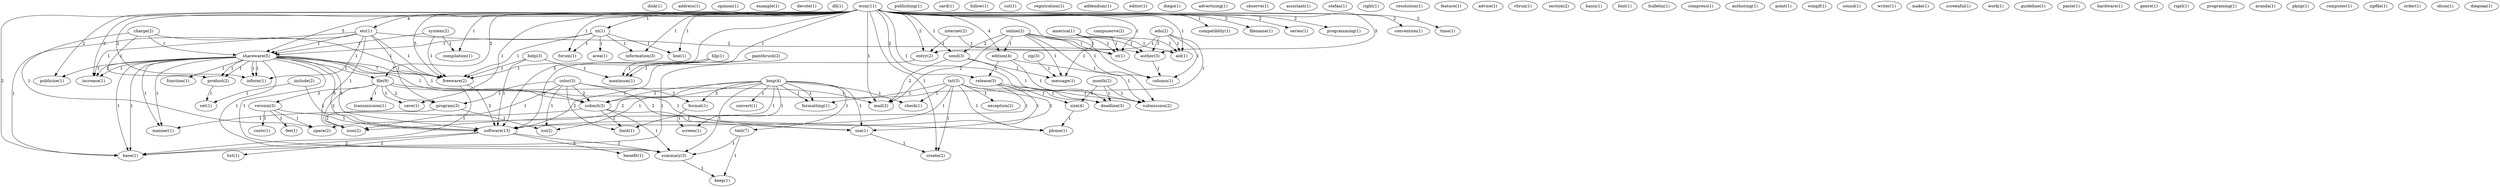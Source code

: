 digraph G {
  disk [ label="disk(1)" ];
  address [ label="address(1)" ];
  opinion [ label="opinion(1)" ];
  example [ label="example(1)" ];
  devote [ label="devote(1)" ];
  dll [ label="dll(1)" ];
  shareware [ label="shareware(2)" ];
  file [ label="file(9)" ];
  function [ label="function(1)" ];
  publicize [ label="publicize(1)" ];
  submit [ label="submit(3)" ];
  increase [ label="increase(1)" ];
  inform [ label="inform(1)" ];
  manner [ label="manner(1)" ];
  product [ label="product(2)" ];
  freeware [ label="freeware(2)" ];
  software [ label="software(13)" ];
  base [ label="base(1)" ];
  summary [ label="summary(3)" ];
  wsm [ label="wsm(11)" ];
  compatiblity [ label="compatiblity(1)" ];
  filename [ label="filename(1)" ];
  series [ label="series(1)" ];
  programming [ label="programming(1)" ];
  nt [ label="nt(1)" ];
  etc [ label="etc(1)" ];
  send [ label="send(3)" ];
  mail [ label="mail(2)" ];
  shareware [ label="shareware(5)" ];
  compilation [ label="compilation(1)" ];
  author [ label="author(3)" ];
  save [ label="save(1)" ];
  forum [ label="forum(1)" ];
  convention [ label="convention(1)" ];
  edition [ label="edition(4)" ];
  column [ label="column(1)" ];
  line [ label="line(1)" ];
  create [ label="create(2)" ];
  release [ label="release(3)" ];
  entry [ label="entry(2)" ];
  information [ label="information(3)" ];
  deadline [ label="deadline(3)" ];
  st [ label="st(1)" ];
  time [ label="time(1)" ];
  maximum [ label="maximum(1)" ];
  aid [ label="aid(1)" ];
  publishing [ label="publishing(1)" ];
  card [ label="card(1)" ];
  follow [ label="follow(1)" ];
  cut [ label="cut(1)" ];
  version [ label="version(3)" ];
  program [ label="program(3)" ];
  transmission [ label="transmission(1)" ];
  icon [ label="icon(2)" ];
  phone [ label="phone(1)" ];
  registration [ label="registration(1)" ];
  addendum [ label="addendum(1)" ];
  editor [ label="editor(1)" ];
  diego [ label="diego(1)" ];
  advertising [ label="advertising(1)" ];
  fee [ label="fee(1)" ];
  costs [ label="costs(1)" ];
  space [ label="space(2)" ];
  observe [ label="observe(1)" ];
  color [ label="color(3)" ];
  format [ label="format(1)" ];
  use [ label="use(1)" ];
  ico [ label="ico(2)" ];
  limit [ label="limit(1)" ];
  system [ label="system(2)" ];
  area [ label="area(1)" ];
  assistant [ label="assistant(1)" ];
  stefan [ label="stefan(1)" ];
  right [ label="right(1)" ];
  resolution [ label="resolution(1)" ];
  feature [ label="feature(1)" ];
  advice [ label="advice(1)" ];
  online [ label="online(2)" ];
  submission [ label="submission(2)" ];
  message [ label="message(1)" ];
  vbrun [ label="vbrun(1)" ];
  charge [ label="charge(2)" ];
  section [ label="section(2)" ];
  bmp [ label="bmp(1)" ];
  screen [ label="screen(1)" ];
  text [ label="text(7)" ];
  convert [ label="convert(1)" ];
  check [ label="check(1)" ];
  formatting [ label="formatting(1)" ];
  basis [ label="basis(1)" ];
  font [ label="font(1)" ];
  bulletin [ label="bulletin(1)" ];
  compress [ label="compress(1)" ];
  authoring [ label="authoring(1)" ];
  edu [ label="edu(2)" ];
  point [ label="point(1)" ];
  month [ label="month(2)" ];
  size [ label="size(4)" ];
  wingif [ label="wingif(1)" ];
  txt [ label="txt(3)" ];
  exception [ label="exception(2)" ];
  sound [ label="sound(1)" ];
  writer [ label="writer(1)" ];
  make [ label="make(1)" ];
  screenful [ label="screenful(1)" ];
  work [ label="work(1)" ];
  internet [ label="internet(2)" ];
  guideline [ label="guideline(1)" ];
  paste [ label="paste(1)" ];
  hardware [ label="hardware(1)" ];
  genre [ label="genre(1)" ];
  set [ label="set(1)" ];
  hlp [ label="hlp(1)" ];
  keep [ label="keep(1)" ];
  rigel [ label="rigel(1)" ];
  help [ label="help(3)" ];
  compuserve [ label="compuserve(2)" ];
  programing [ label="programing(1)" ];
  paintbrush [ label="paintbrush(2)" ];
  aranda [ label="aranda(1)" ];
  include [ label="include(2)" ];
  pkzip [ label="pkzip(1)" ];
  america [ label="america(1)" ];
  zip [ label="zip(3)" ];
  list [ label="list(1)" ];
  benefit [ label="benefit(1)" ];
  computer [ label="computer(1)" ];
  zipfile [ label="zipfile(1)" ];
  order [ label="order(1)" ];
  bmp [ label="bmp(4)" ];
  olson [ label="olson(1)" ];
  diegoaa [ label="diegoaa(1)" ];
  shareware -> file [ label="1" ];
  shareware -> function [ label="1" ];
  shareware -> publicize [ label="1" ];
  shareware -> submit [ label="1" ];
  shareware -> increase [ label="1" ];
  shareware -> inform [ label="1" ];
  shareware -> manner [ label="1" ];
  shareware -> product [ label="1" ];
  shareware -> freeware [ label="7" ];
  shareware -> software [ label="5" ];
  shareware -> base [ label="1" ];
  shareware -> summary [ label="1" ];
  wsm -> compatiblity [ label="1" ];
  wsm -> file [ label="2" ];
  wsm -> filename [ label="2" ];
  wsm -> series [ label="2" ];
  wsm -> programming [ label="2" ];
  wsm -> publicize [ label="2" ];
  wsm -> nt [ label="1" ];
  wsm -> etc [ label="4" ];
  wsm -> send [ label="1" ];
  wsm -> mail [ label="1" ];
  wsm -> shareware [ label="5" ];
  wsm -> compilation [ label="1" ];
  wsm -> author [ label="3" ];
  wsm -> save [ label="1" ];
  wsm -> forum [ label="1" ];
  wsm -> convention [ label="2" ];
  wsm -> increase [ label="2" ];
  wsm -> inform [ label="2" ];
  wsm -> edition [ label="4" ];
  wsm -> column [ label="1" ];
  wsm -> line [ label="1" ];
  wsm -> create [ label="1" ];
  wsm -> release [ label="2" ];
  wsm -> freeware [ label="5" ];
  wsm -> entry [ label="2" ];
  wsm -> information [ label="1" ];
  wsm -> deadline [ label="1" ];
  wsm -> software [ label="5" ];
  wsm -> st [ label="1" ];
  wsm -> base [ label="2" ];
  wsm -> time [ label="2" ];
  wsm -> maximum [ label="1" ];
  wsm -> aid [ label="1" ];
  file -> version [ label="3" ];
  file -> program [ label="2" ];
  file -> transmission [ label="1" ];
  file -> mail [ label="1" ];
  file -> icon [ label="2" ];
  file -> save [ label="1" ];
  file -> phone [ label="1" ];
  version -> fee [ label="1" ];
  version -> costs [ label="1" ];
  version -> space [ label="1" ];
  version -> software [ label="1" ];
  color -> program [ label="1" ];
  color -> icon [ label="1" ];
  color -> format [ label="2" ];
  color -> submit [ label="2" ];
  color -> use [ label="2" ];
  color -> ico [ label="1" ];
  color -> limit [ label="2" ];
  system -> shareware [ label="1" ];
  system -> compilation [ label="1" ];
  system -> freeware [ label="1" ];
  nt -> shareware [ label="1" ];
  nt -> forum [ label="1" ];
  nt -> area [ label="1" ];
  nt -> line [ label="1" ];
  nt -> freeware [ label="1" ];
  nt -> information [ label="1" ];
  etc -> program [ label="1" ];
  etc -> shareware [ label="1" ];
  etc -> icon [ label="1" ];
  etc -> author [ label="2" ];
  etc -> increase [ label="1" ];
  etc -> inform [ label="1" ];
  etc -> freeware [ label="1" ];
  etc -> base [ label="1" ];
  program -> icon [ label="2" ];
  program -> ico [ label="1" ];
  online -> send [ label="2" ];
  online -> mail [ label="2" ];
  online -> author [ label="1" ];
  online -> edition [ label="1" ];
  online -> column [ label="1" ];
  online -> submission [ label="1" ];
  online -> st [ label="1" ];
  online -> message [ label="1" ];
  online -> aid [ label="1" ];
  charge -> shareware [ label="1" ];
  charge -> product [ label="1" ];
  charge -> freeware [ label="1" ];
  charge -> space [ label="1" ];
  send -> mail [ label="2" ];
  send -> submission [ label="1" ];
  send -> message [ label="1" ];
  bmp -> icon [ label="2" ];
  bmp -> format [ label="3" ];
  bmp -> submit [ label="1" ];
  bmp -> screen [ label="1" ];
  bmp -> use [ label="1" ];
  bmp -> text [ label="1" ];
  bmp -> convert [ label="1" ];
  bmp -> ico [ label="1" ];
  bmp -> limit [ label="1" ];
  bmp -> summary [ label="1" ];
  bmp -> check [ label="1" ];
  bmp -> formatting [ label="1" ];
  shareware -> submit [ label="1" ];
  shareware -> increase [ label="1" ];
  shareware -> inform [ label="1" ];
  shareware -> manner [ label="1" ];
  shareware -> product [ label="1" ];
  shareware -> freeware [ label="7" ];
  shareware -> software [ label="5" ];
  shareware -> base [ label="1" ];
  shareware -> summary [ label="1" ];
  format -> screen [ label="1" ];
  edu -> submit [ label="1" ];
  edu -> author [ label="1" ];
  edu -> column [ label="1" ];
  edu -> entry [ label="1" ];
  edu -> aid [ label="1" ];
  submit -> use [ label="1" ];
  submit -> manner [ label="1" ];
  submit -> limit [ label="1" ];
  submit -> summary [ label="1" ];
  author -> column [ label="1" ];
  month -> size [ label="1" ];
  month -> submission [ label="1" ];
  month -> deadline [ label="1" ];
  txt -> size [ label="1" ];
  txt -> use [ label="1" ];
  txt -> create [ label="1" ];
  txt -> phone [ label="1" ];
  txt -> exception [ label="1" ];
  txt -> software [ label="1" ];
  txt -> check [ label="1" ];
  txt -> formatting [ label="1" ];
  size -> phone [ label="1" ];
  edition -> release [ label="2" ];
  edition -> submission [ label="1" ];
  edition -> deadline [ label="1" ];
  internet -> entry [ label="1" ];
  internet -> st [ label="1" ];
  use -> create [ label="1" ];
  release -> submission [ label="1" ];
  release -> space [ label="1" ];
  release -> deadline [ label="1" ];
  release -> software [ label="1" ];
  product -> set [ label="1" ];
  hlp -> freeware [ label="1" ];
  hlp -> software [ label="1" ];
  hlp -> maximum [ label="1" ];
  text -> summary [ label="1" ];
  text -> keep [ label="1" ];
  help -> freeware [ label="1" ];
  help -> software [ label="1" ];
  help -> maximum [ label="1" ];
  freeware -> software [ label="2" ];
  freeware -> base [ label="1" ];
  entry -> base [ label="1" ];
  compuserve -> st [ label="1" ];
  paintbrush -> software [ label="1" ];
  paintbrush -> maximum [ label="1" ];
  include -> software [ label="1" ];
  include -> set [ label="1" ];
  america -> st [ label="1" ];
  america -> message [ label="1" ];
  america -> aid [ label="1" ];
  zip -> message [ label="1" ];
  software -> base [ label="2" ];
  software -> summary [ label="2" ];
  software -> list [ label="2" ];
  software -> benefit [ label="2" ];
  summary -> keep [ label="1" ];
  bmp -> formatting [ label="1" ];
}
